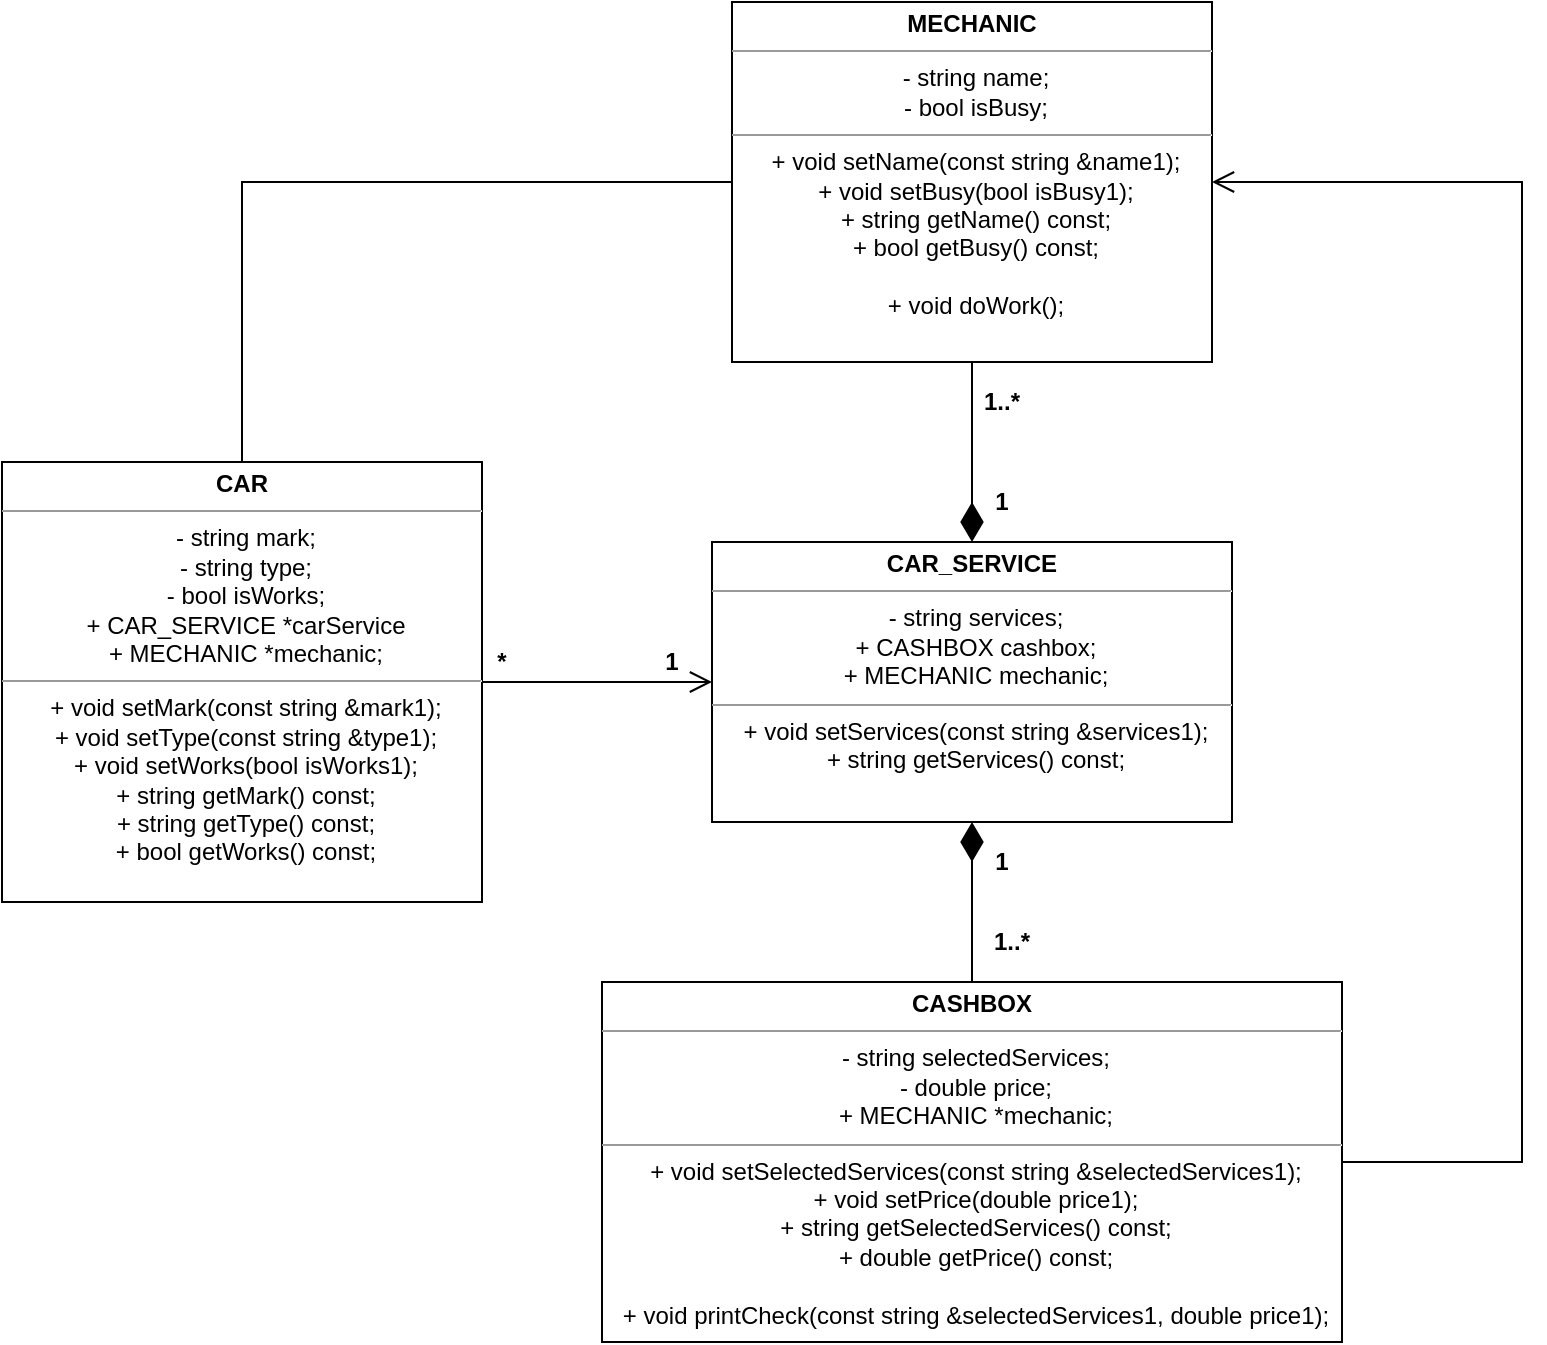 <mxfile version="12.3.2" type="device" pages="1"><diagram id="ywt13dZEABDksDDiaDLZ" name="Страница 1"><mxGraphModel dx="1640" dy="1191" grid="1" gridSize="10" guides="1" tooltips="1" connect="1" arrows="1" fold="1" page="0" pageScale="1" pageWidth="827" pageHeight="1169" math="0" shadow="0"><root><mxCell id="0"/><mxCell id="1" parent="0"/><mxCell id="WpYmR9VEZhSTIcRh_qw5-10" style="edgeStyle=orthogonalEdgeStyle;rounded=0;orthogonalLoop=1;jettySize=auto;html=1;entryX=1;entryY=0.5;entryDx=0;entryDy=0;endArrow=none;endFill=0;strokeWidth=1;startArrow=open;startFill=0;targetPerimeterSpacing=1;startSize=9;" edge="1" parent="1" source="WpYmR9VEZhSTIcRh_qw5-5" target="WpYmR9VEZhSTIcRh_qw5-7"><mxGeometry relative="1" as="geometry"/></mxCell><mxCell id="WpYmR9VEZhSTIcRh_qw5-16" style="edgeStyle=orthogonalEdgeStyle;rounded=0;orthogonalLoop=1;jettySize=auto;html=1;entryX=0.5;entryY=0;entryDx=0;entryDy=0;startArrow=diamondThin;startFill=1;startSize=17;endArrow=none;endFill=0;targetPerimeterSpacing=1;strokeWidth=1;" edge="1" parent="1" source="WpYmR9VEZhSTIcRh_qw5-5" target="WpYmR9VEZhSTIcRh_qw5-8"><mxGeometry relative="1" as="geometry"/></mxCell><mxCell id="WpYmR9VEZhSTIcRh_qw5-19" style="edgeStyle=orthogonalEdgeStyle;rounded=0;orthogonalLoop=1;jettySize=auto;html=1;entryX=0.5;entryY=1;entryDx=0;entryDy=0;startArrow=diamondThin;startFill=1;startSize=17;endArrow=none;endFill=0;targetPerimeterSpacing=1;strokeWidth=1;" edge="1" parent="1" source="WpYmR9VEZhSTIcRh_qw5-5" target="WpYmR9VEZhSTIcRh_qw5-6"><mxGeometry relative="1" as="geometry"/></mxCell><mxCell id="WpYmR9VEZhSTIcRh_qw5-5" value="&lt;p style=&quot;margin: 4px 0px 0px&quot;&gt;&lt;b&gt;CAR_SERVICE&lt;/b&gt;&lt;/p&gt;&lt;hr size=&quot;1&quot;&gt;&lt;p style=&quot;margin: 0px ; margin-left: 4px&quot;&gt;- string services;&lt;/p&gt;&lt;p style=&quot;margin: 0px ; margin-left: 4px&quot;&gt;+ CASHBOX cashbox;&lt;/p&gt;&lt;p style=&quot;margin: 0px ; margin-left: 4px&quot;&gt;+ MECHANIC mechanic;&lt;/p&gt;&lt;hr size=&quot;1&quot;&gt;&lt;p style=&quot;margin: 0px ; margin-left: 4px&quot;&gt;+ void setServices(const string &amp;amp;services1);&lt;/p&gt;&lt;p style=&quot;margin: 0px ; margin-left: 4px&quot;&gt;+ string getServices() const;&lt;/p&gt;" style="verticalAlign=top;align=center;overflow=fill;fontSize=12;fontFamily=Helvetica;html=1;fillColor=#ffffff;" vertex="1" parent="1"><mxGeometry x="245" y="230" width="260" height="140" as="geometry"/></mxCell><mxCell id="WpYmR9VEZhSTIcRh_qw5-24" style="edgeStyle=orthogonalEdgeStyle;rounded=0;orthogonalLoop=1;jettySize=auto;html=1;entryX=0.5;entryY=0;entryDx=0;entryDy=0;startArrow=none;startFill=0;startSize=17;endArrow=none;endFill=0;targetPerimeterSpacing=1;strokeWidth=1;" edge="1" parent="1" source="WpYmR9VEZhSTIcRh_qw5-6" target="WpYmR9VEZhSTIcRh_qw5-7"><mxGeometry relative="1" as="geometry"/></mxCell><mxCell id="WpYmR9VEZhSTIcRh_qw5-25" style="edgeStyle=orthogonalEdgeStyle;rounded=0;orthogonalLoop=1;jettySize=auto;html=1;startArrow=open;startFill=0;startSize=9;endArrow=none;endFill=0;targetPerimeterSpacing=1;strokeWidth=1;entryX=1;entryY=0.5;entryDx=0;entryDy=0;" edge="1" parent="1" source="WpYmR9VEZhSTIcRh_qw5-6" target="WpYmR9VEZhSTIcRh_qw5-8"><mxGeometry relative="1" as="geometry"><mxPoint x="660" y="540" as="targetPoint"/><Array as="points"><mxPoint x="650" y="50"/><mxPoint x="650" y="540"/><mxPoint x="560" y="540"/></Array></mxGeometry></mxCell><mxCell id="WpYmR9VEZhSTIcRh_qw5-6" value="&lt;p style=&quot;margin: 4px 0px 0px&quot;&gt;&lt;b&gt;MECHANIC&lt;/b&gt;&lt;/p&gt;&lt;hr size=&quot;1&quot;&gt;&lt;p style=&quot;margin: 0px ; margin-left: 4px&quot;&gt;- string name;&lt;/p&gt;&lt;p style=&quot;margin: 0px ; margin-left: 4px&quot;&gt;- bool isBusy;&lt;/p&gt;&lt;hr size=&quot;1&quot;&gt;&lt;p style=&quot;margin: 0px ; margin-left: 4px&quot;&gt;+ void setName(const string &amp;amp;name1);&lt;/p&gt;&lt;p style=&quot;margin: 0px ; margin-left: 4px&quot;&gt;+ void setBusy(bool isBusy1);&lt;/p&gt;&lt;p style=&quot;margin: 0px ; margin-left: 4px&quot;&gt;+ string getName() const;&lt;/p&gt;&lt;p style=&quot;margin: 0px ; margin-left: 4px&quot;&gt;+ bool getBusy() const;&lt;/p&gt;&lt;p style=&quot;margin: 0px ; margin-left: 4px&quot;&gt;&lt;br&gt;&lt;/p&gt;&lt;p style=&quot;margin: 0px ; margin-left: 4px&quot;&gt;+ void doWork();&lt;/p&gt;" style="verticalAlign=top;align=center;overflow=fill;fontSize=12;fontFamily=Helvetica;html=1;fillColor=#ffffff;" vertex="1" parent="1"><mxGeometry x="255" y="-40" width="240" height="180" as="geometry"/></mxCell><mxCell id="WpYmR9VEZhSTIcRh_qw5-7" value="&lt;p style=&quot;margin: 4px 0px 0px&quot;&gt;&lt;b&gt;CAR&lt;/b&gt;&lt;/p&gt;&lt;hr size=&quot;1&quot;&gt;&lt;p style=&quot;margin: 0px ; margin-left: 4px&quot;&gt;- string mark;&lt;br&gt;&lt;/p&gt;&lt;p style=&quot;margin: 0px ; margin-left: 4px&quot;&gt;- string type;&lt;/p&gt;&lt;p style=&quot;margin: 0px ; margin-left: 4px&quot;&gt;- bool isWorks;&lt;/p&gt;&lt;p style=&quot;margin: 0px ; margin-left: 4px&quot;&gt;+ CAR_SERVICE *carService&lt;/p&gt;&lt;p style=&quot;margin: 0px ; margin-left: 4px&quot;&gt;+ MECHANIC *mechanic;&lt;/p&gt;&lt;hr size=&quot;1&quot;&gt;&lt;p style=&quot;margin: 0px ; margin-left: 4px&quot;&gt;+ void setMark(const string &amp;amp;mark1);&lt;/p&gt;&lt;p style=&quot;margin: 0px ; margin-left: 4px&quot;&gt;+ void setType(const string &amp;amp;type1);&lt;br&gt;&lt;/p&gt;&lt;p style=&quot;margin: 0px ; margin-left: 4px&quot;&gt;+ void setWorks(bool isWorks1);&lt;br&gt;&lt;/p&gt;&lt;p style=&quot;margin: 0px ; margin-left: 4px&quot;&gt;+ string getMark() const;&lt;/p&gt;&lt;p style=&quot;margin: 0px ; margin-left: 4px&quot;&gt;+ string getType() const;&lt;br&gt;&lt;/p&gt;&lt;p style=&quot;margin: 0px ; margin-left: 4px&quot;&gt;+ bool getWorks() const;&lt;/p&gt;" style="verticalAlign=top;align=center;overflow=fill;fontSize=12;fontFamily=Helvetica;html=1;fillColor=#ffffff;" vertex="1" parent="1"><mxGeometry x="-110" y="190" width="240" height="220" as="geometry"/></mxCell><mxCell id="WpYmR9VEZhSTIcRh_qw5-8" value="&lt;p style=&quot;margin: 4px 0px 0px&quot;&gt;&lt;b&gt;CASHBOX&lt;/b&gt;&lt;/p&gt;&lt;hr size=&quot;1&quot;&gt;&lt;p style=&quot;margin: 0px ; margin-left: 4px&quot;&gt;&lt;span&gt;- string selectedServices;&lt;/span&gt;&lt;/p&gt;&lt;p style=&quot;margin: 0px ; margin-left: 4px&quot;&gt;&lt;span&gt;- double price;&lt;/span&gt;&lt;/p&gt;&lt;p style=&quot;margin: 0px ; margin-left: 4px&quot;&gt;&lt;span&gt;+ MECHANIC *mechanic;&lt;/span&gt;&lt;/p&gt;&lt;hr size=&quot;1&quot;&gt;&lt;p style=&quot;margin: 0px ; margin-left: 4px&quot;&gt;+ void setSelectedServices(const string &amp;amp;selectedServices1);&lt;br&gt;&lt;/p&gt;&lt;p style=&quot;margin: 0px ; margin-left: 4px&quot;&gt;+ void setPrice(double price1);&lt;/p&gt;&lt;p style=&quot;margin: 0px ; margin-left: 4px&quot;&gt;+ string getSelectedServices() const;&lt;br&gt;&lt;/p&gt;&lt;p style=&quot;margin: 0px ; margin-left: 4px&quot;&gt;+ double getPrice() const;&lt;/p&gt;&lt;p style=&quot;margin: 0px ; margin-left: 4px&quot;&gt;&lt;br&gt;&lt;/p&gt;&lt;p style=&quot;margin: 0px ; margin-left: 4px&quot;&gt;+ void printCheck(const string &amp;amp;selectedServices1, double price1);&lt;/p&gt;" style="verticalAlign=top;align=center;overflow=fill;fontSize=12;fontFamily=Helvetica;html=1;fillColor=#ffffff;" vertex="1" parent="1"><mxGeometry x="190" y="450" width="370" height="180" as="geometry"/></mxCell><mxCell id="WpYmR9VEZhSTIcRh_qw5-11" value="&lt;b&gt;*&lt;/b&gt;" style="text;html=1;strokeColor=none;fillColor=none;align=center;verticalAlign=middle;whiteSpace=wrap;rounded=0;" vertex="1" parent="1"><mxGeometry x="120" y="280" width="40" height="20" as="geometry"/></mxCell><mxCell id="WpYmR9VEZhSTIcRh_qw5-15" value="&lt;b&gt;1&lt;/b&gt;" style="text;html=1;strokeColor=none;fillColor=none;align=center;verticalAlign=middle;whiteSpace=wrap;rounded=0;" vertex="1" parent="1"><mxGeometry x="205" y="280" width="40" height="20" as="geometry"/></mxCell><mxCell id="WpYmR9VEZhSTIcRh_qw5-17" value="&lt;b&gt;1&lt;/b&gt;" style="text;html=1;strokeColor=none;fillColor=none;align=center;verticalAlign=middle;whiteSpace=wrap;rounded=0;" vertex="1" parent="1"><mxGeometry x="370" y="380" width="40" height="20" as="geometry"/></mxCell><mxCell id="WpYmR9VEZhSTIcRh_qw5-18" value="&lt;b&gt;1..*&lt;/b&gt;" style="text;html=1;strokeColor=none;fillColor=none;align=center;verticalAlign=middle;whiteSpace=wrap;rounded=0;" vertex="1" parent="1"><mxGeometry x="375" y="420" width="40" height="20" as="geometry"/></mxCell><mxCell id="WpYmR9VEZhSTIcRh_qw5-20" value="&lt;b&gt;1&lt;/b&gt;" style="text;html=1;strokeColor=none;fillColor=none;align=center;verticalAlign=middle;whiteSpace=wrap;rounded=0;" vertex="1" parent="1"><mxGeometry x="370" y="200" width="40" height="20" as="geometry"/></mxCell><mxCell id="WpYmR9VEZhSTIcRh_qw5-22" value="&lt;b&gt;1..*&lt;/b&gt;" style="text;html=1;strokeColor=none;fillColor=none;align=center;verticalAlign=middle;whiteSpace=wrap;rounded=0;" vertex="1" parent="1"><mxGeometry x="370" y="150" width="40" height="20" as="geometry"/></mxCell></root></mxGraphModel></diagram></mxfile>